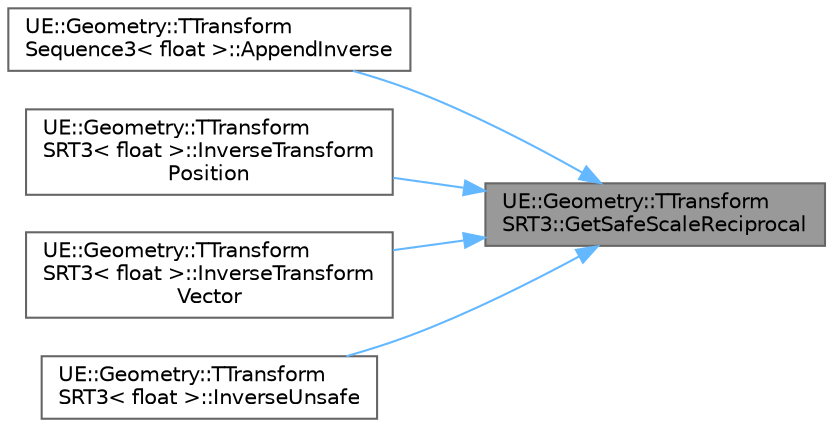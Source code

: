 digraph "UE::Geometry::TTransformSRT3::GetSafeScaleReciprocal"
{
 // INTERACTIVE_SVG=YES
 // LATEX_PDF_SIZE
  bgcolor="transparent";
  edge [fontname=Helvetica,fontsize=10,labelfontname=Helvetica,labelfontsize=10];
  node [fontname=Helvetica,fontsize=10,shape=box,height=0.2,width=0.4];
  rankdir="RL";
  Node1 [id="Node000001",label="UE::Geometry::TTransform\lSRT3::GetSafeScaleReciprocal",height=0.2,width=0.4,color="gray40", fillcolor="grey60", style="filled", fontcolor="black",tooltip=" "];
  Node1 -> Node2 [id="edge1_Node000001_Node000002",dir="back",color="steelblue1",style="solid",tooltip=" "];
  Node2 [id="Node000002",label="UE::Geometry::TTransform\lSequence3\< float \>::AppendInverse",height=0.2,width=0.4,color="grey40", fillcolor="white", style="filled",URL="$df/da0/classUE_1_1Geometry_1_1TTransformSequence3.html#a8e9af4a99e5edb784edd981f263c1685",tooltip=" "];
  Node1 -> Node3 [id="edge2_Node000001_Node000003",dir="back",color="steelblue1",style="solid",tooltip=" "];
  Node3 [id="Node000003",label="UE::Geometry::TTransform\lSRT3\< float \>::InverseTransform\lPosition",height=0.2,width=0.4,color="grey40", fillcolor="white", style="filled",URL="$d6/dfd/classUE_1_1Geometry_1_1TTransformSRT3.html#ae44416b2a244bc745bbf5bb6ec3c456c",tooltip=" "];
  Node1 -> Node4 [id="edge3_Node000001_Node000004",dir="back",color="steelblue1",style="solid",tooltip=" "];
  Node4 [id="Node000004",label="UE::Geometry::TTransform\lSRT3\< float \>::InverseTransform\lVector",height=0.2,width=0.4,color="grey40", fillcolor="white", style="filled",URL="$d6/dfd/classUE_1_1Geometry_1_1TTransformSRT3.html#a72ec5f35b1dd547ee0b75f7aba1c21cf",tooltip=" "];
  Node1 -> Node5 [id="edge4_Node000001_Node000005",dir="back",color="steelblue1",style="solid",tooltip=" "];
  Node5 [id="Node000005",label="UE::Geometry::TTransform\lSRT3\< float \>::InverseUnsafe",height=0.2,width=0.4,color="grey40", fillcolor="white", style="filled",URL="$d6/dfd/classUE_1_1Geometry_1_1TTransformSRT3.html#ad2b4845d85ed0d2b274f0701bb7fe36b",tooltip=" "];
}
